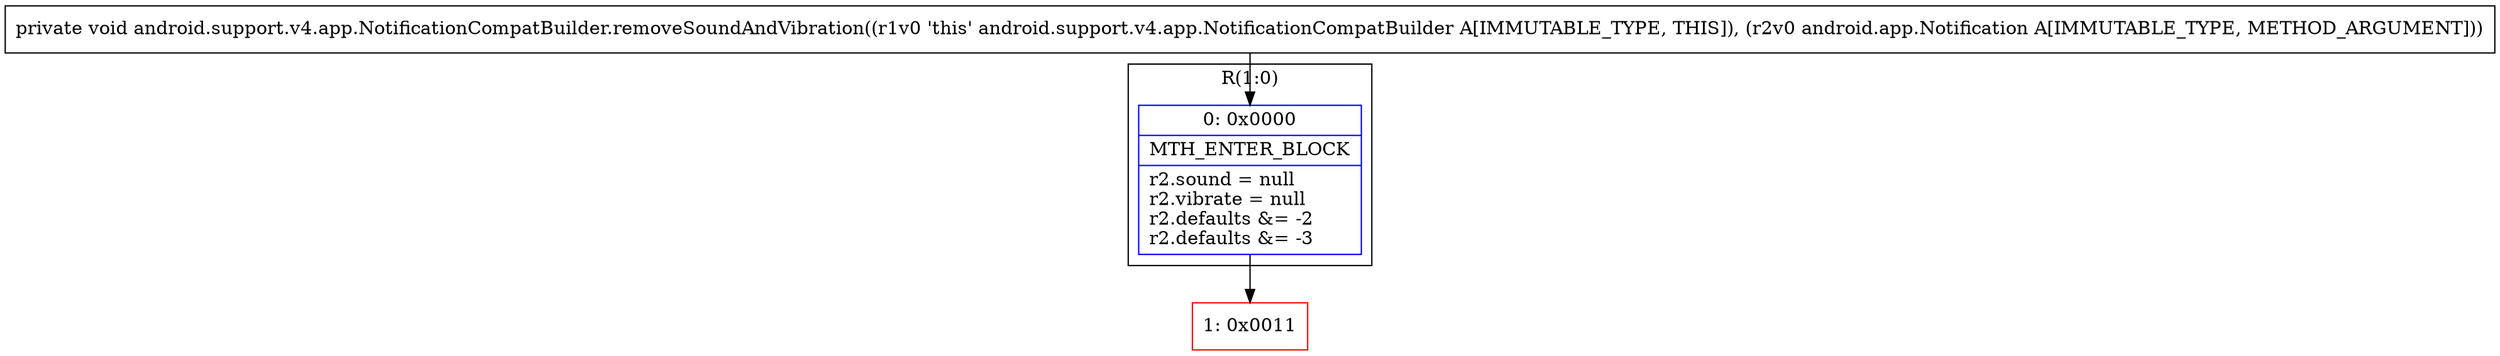 digraph "CFG forandroid.support.v4.app.NotificationCompatBuilder.removeSoundAndVibration(Landroid\/app\/Notification;)V" {
subgraph cluster_Region_1398795510 {
label = "R(1:0)";
node [shape=record,color=blue];
Node_0 [shape=record,label="{0\:\ 0x0000|MTH_ENTER_BLOCK\l|r2.sound = null\lr2.vibrate = null\lr2.defaults &= \-2\lr2.defaults &= \-3\l}"];
}
Node_1 [shape=record,color=red,label="{1\:\ 0x0011}"];
MethodNode[shape=record,label="{private void android.support.v4.app.NotificationCompatBuilder.removeSoundAndVibration((r1v0 'this' android.support.v4.app.NotificationCompatBuilder A[IMMUTABLE_TYPE, THIS]), (r2v0 android.app.Notification A[IMMUTABLE_TYPE, METHOD_ARGUMENT])) }"];
MethodNode -> Node_0;
Node_0 -> Node_1;
}

